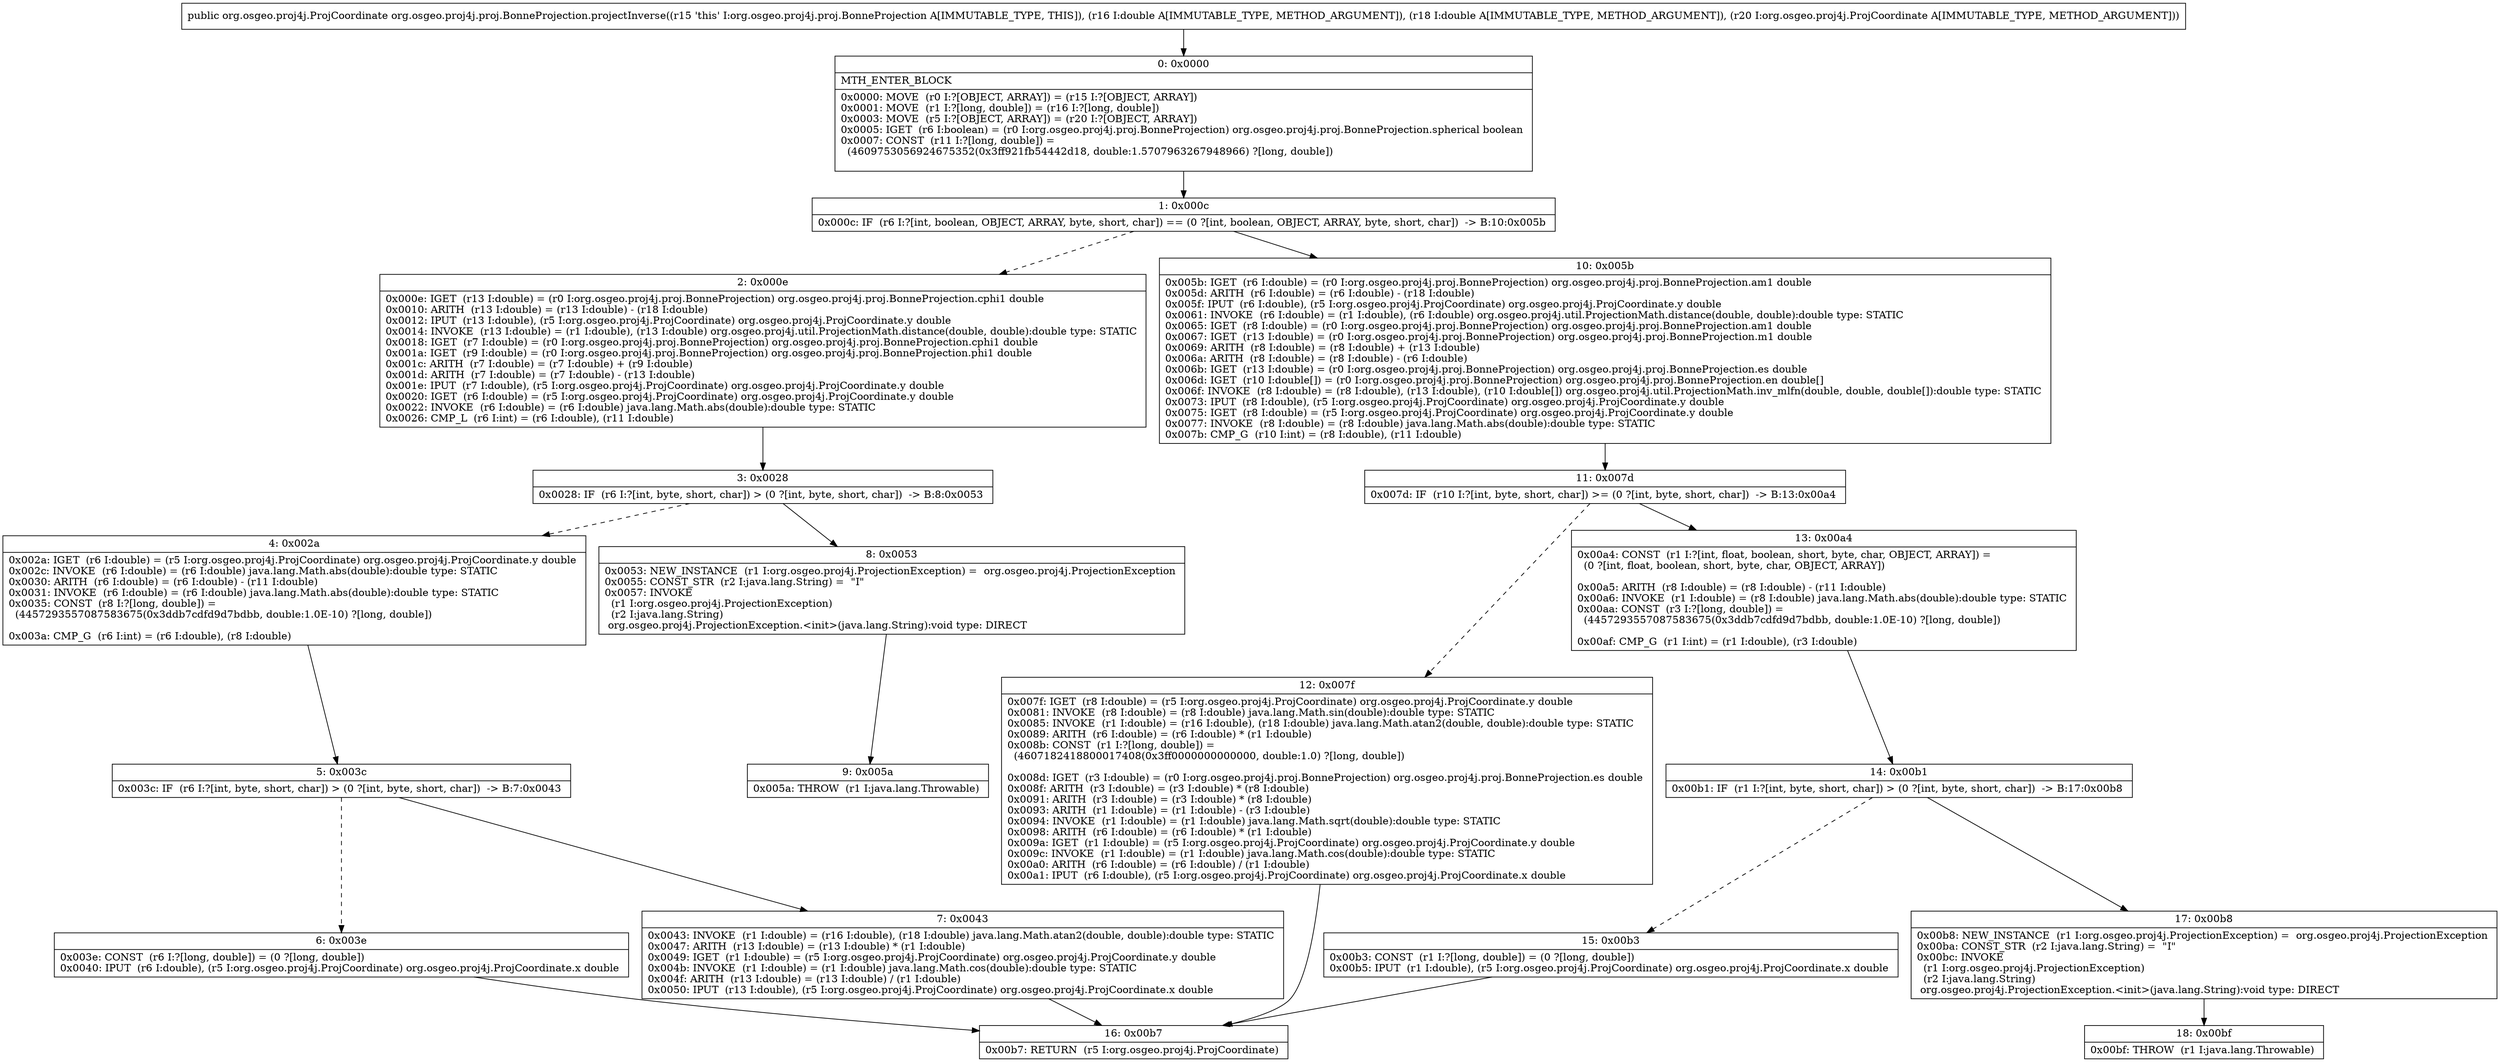digraph "CFG fororg.osgeo.proj4j.proj.BonneProjection.projectInverse(DDLorg\/osgeo\/proj4j\/ProjCoordinate;)Lorg\/osgeo\/proj4j\/ProjCoordinate;" {
Node_0 [shape=record,label="{0\:\ 0x0000|MTH_ENTER_BLOCK\l|0x0000: MOVE  (r0 I:?[OBJECT, ARRAY]) = (r15 I:?[OBJECT, ARRAY]) \l0x0001: MOVE  (r1 I:?[long, double]) = (r16 I:?[long, double]) \l0x0003: MOVE  (r5 I:?[OBJECT, ARRAY]) = (r20 I:?[OBJECT, ARRAY]) \l0x0005: IGET  (r6 I:boolean) = (r0 I:org.osgeo.proj4j.proj.BonneProjection) org.osgeo.proj4j.proj.BonneProjection.spherical boolean \l0x0007: CONST  (r11 I:?[long, double]) = \l  (4609753056924675352(0x3ff921fb54442d18, double:1.5707963267948966) ?[long, double])\l \l}"];
Node_1 [shape=record,label="{1\:\ 0x000c|0x000c: IF  (r6 I:?[int, boolean, OBJECT, ARRAY, byte, short, char]) == (0 ?[int, boolean, OBJECT, ARRAY, byte, short, char])  \-\> B:10:0x005b \l}"];
Node_2 [shape=record,label="{2\:\ 0x000e|0x000e: IGET  (r13 I:double) = (r0 I:org.osgeo.proj4j.proj.BonneProjection) org.osgeo.proj4j.proj.BonneProjection.cphi1 double \l0x0010: ARITH  (r13 I:double) = (r13 I:double) \- (r18 I:double) \l0x0012: IPUT  (r13 I:double), (r5 I:org.osgeo.proj4j.ProjCoordinate) org.osgeo.proj4j.ProjCoordinate.y double \l0x0014: INVOKE  (r13 I:double) = (r1 I:double), (r13 I:double) org.osgeo.proj4j.util.ProjectionMath.distance(double, double):double type: STATIC \l0x0018: IGET  (r7 I:double) = (r0 I:org.osgeo.proj4j.proj.BonneProjection) org.osgeo.proj4j.proj.BonneProjection.cphi1 double \l0x001a: IGET  (r9 I:double) = (r0 I:org.osgeo.proj4j.proj.BonneProjection) org.osgeo.proj4j.proj.BonneProjection.phi1 double \l0x001c: ARITH  (r7 I:double) = (r7 I:double) + (r9 I:double) \l0x001d: ARITH  (r7 I:double) = (r7 I:double) \- (r13 I:double) \l0x001e: IPUT  (r7 I:double), (r5 I:org.osgeo.proj4j.ProjCoordinate) org.osgeo.proj4j.ProjCoordinate.y double \l0x0020: IGET  (r6 I:double) = (r5 I:org.osgeo.proj4j.ProjCoordinate) org.osgeo.proj4j.ProjCoordinate.y double \l0x0022: INVOKE  (r6 I:double) = (r6 I:double) java.lang.Math.abs(double):double type: STATIC \l0x0026: CMP_L  (r6 I:int) = (r6 I:double), (r11 I:double) \l}"];
Node_3 [shape=record,label="{3\:\ 0x0028|0x0028: IF  (r6 I:?[int, byte, short, char]) \> (0 ?[int, byte, short, char])  \-\> B:8:0x0053 \l}"];
Node_4 [shape=record,label="{4\:\ 0x002a|0x002a: IGET  (r6 I:double) = (r5 I:org.osgeo.proj4j.ProjCoordinate) org.osgeo.proj4j.ProjCoordinate.y double \l0x002c: INVOKE  (r6 I:double) = (r6 I:double) java.lang.Math.abs(double):double type: STATIC \l0x0030: ARITH  (r6 I:double) = (r6 I:double) \- (r11 I:double) \l0x0031: INVOKE  (r6 I:double) = (r6 I:double) java.lang.Math.abs(double):double type: STATIC \l0x0035: CONST  (r8 I:?[long, double]) = \l  (4457293557087583675(0x3ddb7cdfd9d7bdbb, double:1.0E\-10) ?[long, double])\l \l0x003a: CMP_G  (r6 I:int) = (r6 I:double), (r8 I:double) \l}"];
Node_5 [shape=record,label="{5\:\ 0x003c|0x003c: IF  (r6 I:?[int, byte, short, char]) \> (0 ?[int, byte, short, char])  \-\> B:7:0x0043 \l}"];
Node_6 [shape=record,label="{6\:\ 0x003e|0x003e: CONST  (r6 I:?[long, double]) = (0 ?[long, double]) \l0x0040: IPUT  (r6 I:double), (r5 I:org.osgeo.proj4j.ProjCoordinate) org.osgeo.proj4j.ProjCoordinate.x double \l}"];
Node_7 [shape=record,label="{7\:\ 0x0043|0x0043: INVOKE  (r1 I:double) = (r16 I:double), (r18 I:double) java.lang.Math.atan2(double, double):double type: STATIC \l0x0047: ARITH  (r13 I:double) = (r13 I:double) * (r1 I:double) \l0x0049: IGET  (r1 I:double) = (r5 I:org.osgeo.proj4j.ProjCoordinate) org.osgeo.proj4j.ProjCoordinate.y double \l0x004b: INVOKE  (r1 I:double) = (r1 I:double) java.lang.Math.cos(double):double type: STATIC \l0x004f: ARITH  (r13 I:double) = (r13 I:double) \/ (r1 I:double) \l0x0050: IPUT  (r13 I:double), (r5 I:org.osgeo.proj4j.ProjCoordinate) org.osgeo.proj4j.ProjCoordinate.x double \l}"];
Node_8 [shape=record,label="{8\:\ 0x0053|0x0053: NEW_INSTANCE  (r1 I:org.osgeo.proj4j.ProjectionException) =  org.osgeo.proj4j.ProjectionException \l0x0055: CONST_STR  (r2 I:java.lang.String) =  \"I\" \l0x0057: INVOKE  \l  (r1 I:org.osgeo.proj4j.ProjectionException)\l  (r2 I:java.lang.String)\l org.osgeo.proj4j.ProjectionException.\<init\>(java.lang.String):void type: DIRECT \l}"];
Node_9 [shape=record,label="{9\:\ 0x005a|0x005a: THROW  (r1 I:java.lang.Throwable) \l}"];
Node_10 [shape=record,label="{10\:\ 0x005b|0x005b: IGET  (r6 I:double) = (r0 I:org.osgeo.proj4j.proj.BonneProjection) org.osgeo.proj4j.proj.BonneProjection.am1 double \l0x005d: ARITH  (r6 I:double) = (r6 I:double) \- (r18 I:double) \l0x005f: IPUT  (r6 I:double), (r5 I:org.osgeo.proj4j.ProjCoordinate) org.osgeo.proj4j.ProjCoordinate.y double \l0x0061: INVOKE  (r6 I:double) = (r1 I:double), (r6 I:double) org.osgeo.proj4j.util.ProjectionMath.distance(double, double):double type: STATIC \l0x0065: IGET  (r8 I:double) = (r0 I:org.osgeo.proj4j.proj.BonneProjection) org.osgeo.proj4j.proj.BonneProjection.am1 double \l0x0067: IGET  (r13 I:double) = (r0 I:org.osgeo.proj4j.proj.BonneProjection) org.osgeo.proj4j.proj.BonneProjection.m1 double \l0x0069: ARITH  (r8 I:double) = (r8 I:double) + (r13 I:double) \l0x006a: ARITH  (r8 I:double) = (r8 I:double) \- (r6 I:double) \l0x006b: IGET  (r13 I:double) = (r0 I:org.osgeo.proj4j.proj.BonneProjection) org.osgeo.proj4j.proj.BonneProjection.es double \l0x006d: IGET  (r10 I:double[]) = (r0 I:org.osgeo.proj4j.proj.BonneProjection) org.osgeo.proj4j.proj.BonneProjection.en double[] \l0x006f: INVOKE  (r8 I:double) = (r8 I:double), (r13 I:double), (r10 I:double[]) org.osgeo.proj4j.util.ProjectionMath.inv_mlfn(double, double, double[]):double type: STATIC \l0x0073: IPUT  (r8 I:double), (r5 I:org.osgeo.proj4j.ProjCoordinate) org.osgeo.proj4j.ProjCoordinate.y double \l0x0075: IGET  (r8 I:double) = (r5 I:org.osgeo.proj4j.ProjCoordinate) org.osgeo.proj4j.ProjCoordinate.y double \l0x0077: INVOKE  (r8 I:double) = (r8 I:double) java.lang.Math.abs(double):double type: STATIC \l0x007b: CMP_G  (r10 I:int) = (r8 I:double), (r11 I:double) \l}"];
Node_11 [shape=record,label="{11\:\ 0x007d|0x007d: IF  (r10 I:?[int, byte, short, char]) \>= (0 ?[int, byte, short, char])  \-\> B:13:0x00a4 \l}"];
Node_12 [shape=record,label="{12\:\ 0x007f|0x007f: IGET  (r8 I:double) = (r5 I:org.osgeo.proj4j.ProjCoordinate) org.osgeo.proj4j.ProjCoordinate.y double \l0x0081: INVOKE  (r8 I:double) = (r8 I:double) java.lang.Math.sin(double):double type: STATIC \l0x0085: INVOKE  (r1 I:double) = (r16 I:double), (r18 I:double) java.lang.Math.atan2(double, double):double type: STATIC \l0x0089: ARITH  (r6 I:double) = (r6 I:double) * (r1 I:double) \l0x008b: CONST  (r1 I:?[long, double]) = \l  (4607182418800017408(0x3ff0000000000000, double:1.0) ?[long, double])\l \l0x008d: IGET  (r3 I:double) = (r0 I:org.osgeo.proj4j.proj.BonneProjection) org.osgeo.proj4j.proj.BonneProjection.es double \l0x008f: ARITH  (r3 I:double) = (r3 I:double) * (r8 I:double) \l0x0091: ARITH  (r3 I:double) = (r3 I:double) * (r8 I:double) \l0x0093: ARITH  (r1 I:double) = (r1 I:double) \- (r3 I:double) \l0x0094: INVOKE  (r1 I:double) = (r1 I:double) java.lang.Math.sqrt(double):double type: STATIC \l0x0098: ARITH  (r6 I:double) = (r6 I:double) * (r1 I:double) \l0x009a: IGET  (r1 I:double) = (r5 I:org.osgeo.proj4j.ProjCoordinate) org.osgeo.proj4j.ProjCoordinate.y double \l0x009c: INVOKE  (r1 I:double) = (r1 I:double) java.lang.Math.cos(double):double type: STATIC \l0x00a0: ARITH  (r6 I:double) = (r6 I:double) \/ (r1 I:double) \l0x00a1: IPUT  (r6 I:double), (r5 I:org.osgeo.proj4j.ProjCoordinate) org.osgeo.proj4j.ProjCoordinate.x double \l}"];
Node_13 [shape=record,label="{13\:\ 0x00a4|0x00a4: CONST  (r1 I:?[int, float, boolean, short, byte, char, OBJECT, ARRAY]) = \l  (0 ?[int, float, boolean, short, byte, char, OBJECT, ARRAY])\l \l0x00a5: ARITH  (r8 I:double) = (r8 I:double) \- (r11 I:double) \l0x00a6: INVOKE  (r1 I:double) = (r8 I:double) java.lang.Math.abs(double):double type: STATIC \l0x00aa: CONST  (r3 I:?[long, double]) = \l  (4457293557087583675(0x3ddb7cdfd9d7bdbb, double:1.0E\-10) ?[long, double])\l \l0x00af: CMP_G  (r1 I:int) = (r1 I:double), (r3 I:double) \l}"];
Node_14 [shape=record,label="{14\:\ 0x00b1|0x00b1: IF  (r1 I:?[int, byte, short, char]) \> (0 ?[int, byte, short, char])  \-\> B:17:0x00b8 \l}"];
Node_15 [shape=record,label="{15\:\ 0x00b3|0x00b3: CONST  (r1 I:?[long, double]) = (0 ?[long, double]) \l0x00b5: IPUT  (r1 I:double), (r5 I:org.osgeo.proj4j.ProjCoordinate) org.osgeo.proj4j.ProjCoordinate.x double \l}"];
Node_16 [shape=record,label="{16\:\ 0x00b7|0x00b7: RETURN  (r5 I:org.osgeo.proj4j.ProjCoordinate) \l}"];
Node_17 [shape=record,label="{17\:\ 0x00b8|0x00b8: NEW_INSTANCE  (r1 I:org.osgeo.proj4j.ProjectionException) =  org.osgeo.proj4j.ProjectionException \l0x00ba: CONST_STR  (r2 I:java.lang.String) =  \"I\" \l0x00bc: INVOKE  \l  (r1 I:org.osgeo.proj4j.ProjectionException)\l  (r2 I:java.lang.String)\l org.osgeo.proj4j.ProjectionException.\<init\>(java.lang.String):void type: DIRECT \l}"];
Node_18 [shape=record,label="{18\:\ 0x00bf|0x00bf: THROW  (r1 I:java.lang.Throwable) \l}"];
MethodNode[shape=record,label="{public org.osgeo.proj4j.ProjCoordinate org.osgeo.proj4j.proj.BonneProjection.projectInverse((r15 'this' I:org.osgeo.proj4j.proj.BonneProjection A[IMMUTABLE_TYPE, THIS]), (r16 I:double A[IMMUTABLE_TYPE, METHOD_ARGUMENT]), (r18 I:double A[IMMUTABLE_TYPE, METHOD_ARGUMENT]), (r20 I:org.osgeo.proj4j.ProjCoordinate A[IMMUTABLE_TYPE, METHOD_ARGUMENT])) }"];
MethodNode -> Node_0;
Node_0 -> Node_1;
Node_1 -> Node_2[style=dashed];
Node_1 -> Node_10;
Node_2 -> Node_3;
Node_3 -> Node_4[style=dashed];
Node_3 -> Node_8;
Node_4 -> Node_5;
Node_5 -> Node_6[style=dashed];
Node_5 -> Node_7;
Node_6 -> Node_16;
Node_7 -> Node_16;
Node_8 -> Node_9;
Node_10 -> Node_11;
Node_11 -> Node_12[style=dashed];
Node_11 -> Node_13;
Node_12 -> Node_16;
Node_13 -> Node_14;
Node_14 -> Node_15[style=dashed];
Node_14 -> Node_17;
Node_15 -> Node_16;
Node_17 -> Node_18;
}

